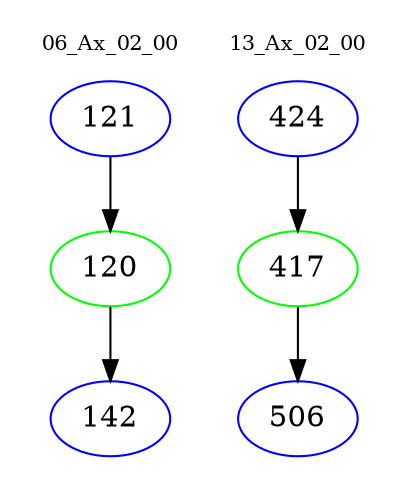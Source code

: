 digraph{
subgraph cluster_0 {
color = white
label = "06_Ax_02_00";
fontsize=10;
T0_121 [label="121", color="blue"]
T0_121 -> T0_120 [color="black"]
T0_120 [label="120", color="green"]
T0_120 -> T0_142 [color="black"]
T0_142 [label="142", color="blue"]
}
subgraph cluster_1 {
color = white
label = "13_Ax_02_00";
fontsize=10;
T1_424 [label="424", color="blue"]
T1_424 -> T1_417 [color="black"]
T1_417 [label="417", color="green"]
T1_417 -> T1_506 [color="black"]
T1_506 [label="506", color="blue"]
}
}
